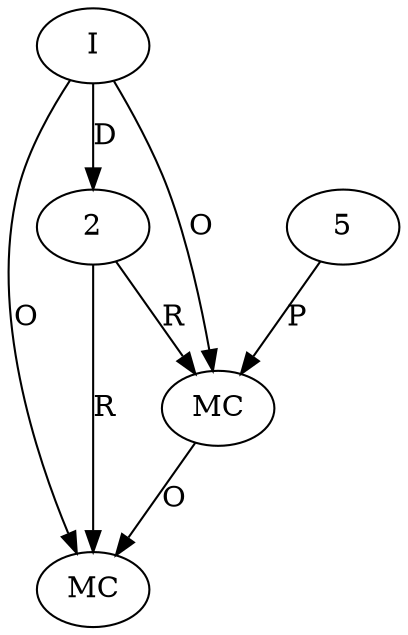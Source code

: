 digraph "AUG" {

  1 [ label="MC" s="check()" t="ReporterAdapter" l="365" ];
  2 [ t="Processor" n="p" ];
  3 [ label="MC" s="process()" t="Processor" l="358" ];
  4 [ label="I" t="Processor" l="357" ];
  5 [ t="String" v="$<toclassname;Test.class>" ];
  4 -> 1 [ label="O" ];
  2 -> 1 [ label="R" ];
  3 -> 1 [ label="O" ];
  4 -> 2 [ label="D" ];
  2 -> 3 [ label="R" ];
  4 -> 3 [ label="O" ];
  5 -> 3 [ label="P" ];
}
